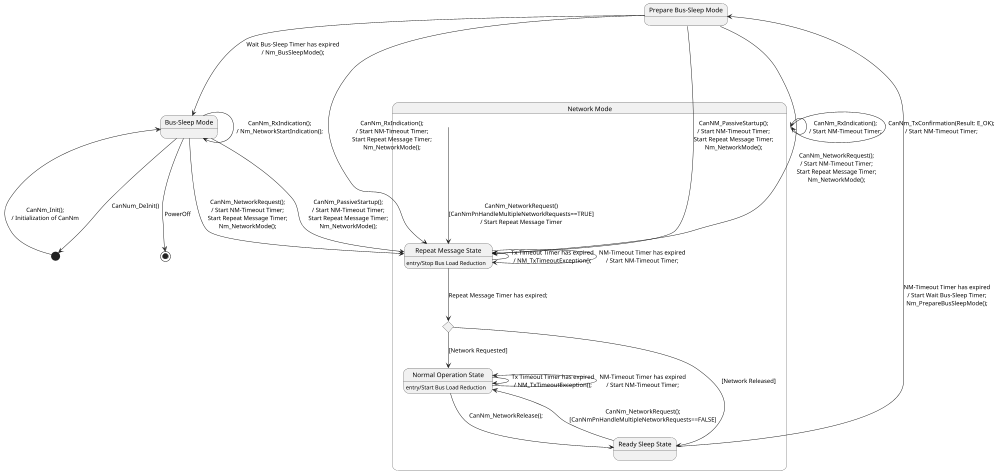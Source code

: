 @startuml
scale 1000 width

state PowerOn <<start>>
state PowerOff <<end>>
state "Bus-Sleep Mode" as BSM
state "Prepare Bus-Sleep Mode" as PBSM
state "Network Mode" as NM {
    state "Repeat Message State" as RMS: entry/Stop Bus Load Reduction
    state "Normal Operation State" as NOS: entry/Start Bus Load Reduction
    state "Ready Sleep State" as RSS
    state "Repeat Message" as RM <<choice>>
    RMS --> RMS : NM-Timeout Timer has expired\n/ Start NM-Timeout Timer;
    RMS -left-> RMS : Tx Timeout Timer has expired\n/ NM_TxTimeoutException();
    RMS --> RM : Repeat Message Timer has expired;
    RM --> RSS : [Network Released]
    RM --> NOS : [Network Requested]
    NOS --> NOS : Tx Timeout Timer has expired\n/ NM_TxTimeoutException();
    NOS -up-> NOS : NM-Timeout Timer has expired\n/ Start NM-Timeout Timer;
    NOS --> RSS : CanNm_NetworkRelease();
    RSS --> NOS : CanNm_NetworkRequest();\n[CanNmPnHandleMultipleNetworkRequests==FALSE]
}

NM --> RMS : CanNm_NetworkRequest()\n[CanNmPnHandleMultipleNetworkRequests==TRUE]\n/ Start Repeat Message Timer
RSS --> PBSM: NM-Timeout Timer has expired\n/ Start Wait Bus-Sleep Timer;\nNm_PrepareBusSleepMode();
NM -left-> NM : CanNm_RxIndication();\n/ Start NM-Timeout Timer;
NM --> NM : CanNm_TxConfirmation(Result: E_OK);\n/ Start NM-Timeout Timer;

PowerOn --> BSM : CanNm_Init();\n/ Initialization of CanNm
BSM --> PowerOn : CanNum_DeInit()\n\n
BSM --> PowerOff : PowerOff
BSM --> BSM : CanNm_RxIndication();\n/ Nm_NetworkStartIndication();
PBSM --> BSM : Wait Bus-Sleep Timer has expired\n/ Nm_BusSleepMode();

BSM --> RMS : CanNm_PassiveStartup();\n/ Start NM-Timeout Timer;\nStart Repeat Message Timer;\nNm_NetworkMode();
BSM --> RMS : CanNm_NetworkRequest();\n/ Start NM-Timeout Timer;\nStart Repeat Message Timer;\nNm_NetworkMode();
PBSM --> RMS : \n\nCanNm_RxIndication();\n/ Start NM-Timeout Timer;\nStart Repeat Message Timer;\nNm_NetworkMode();
PBSM --> RMS : \n\nCanNM_PassiveStartup();\n/ Start NM-Timeout Timer;\nStart Repeat Message Timer;\nNm_NetworkMode();
PBSM --> RMS : \n\n\n\n\n\n\n\n\n\nCanNm_NetworkRequest();\n/ Start NM-Timeout Timer;\nStart Repeat Message Timer;\nNm_NetworkMode();

@enduml
